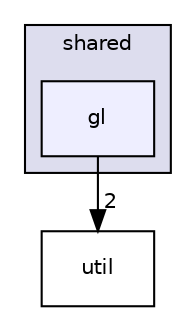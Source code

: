 digraph "ssl-vision/src/shared/gl" {
  compound=true
  node [ fontsize="10", fontname="Helvetica"];
  edge [ labelfontsize="10", labelfontname="Helvetica"];
  subgraph clusterdir_8c4c3cdfe414cdc54b23897da338c646 {
    graph [ bgcolor="#ddddee", pencolor="black", label="shared" fontname="Helvetica", fontsize="10", URL="dir_8c4c3cdfe414cdc54b23897da338c646.html"]
  dir_c8849dca1c6e185ee5c32d2bd4323ba5 [shape=box, label="gl", style="filled", fillcolor="#eeeeff", pencolor="black", URL="dir_c8849dca1c6e185ee5c32d2bd4323ba5.html"];
  }
  dir_437a99f883a7e1ee8b669e4e6d1454dd [shape=box label="util" URL="dir_437a99f883a7e1ee8b669e4e6d1454dd.html"];
  dir_c8849dca1c6e185ee5c32d2bd4323ba5->dir_437a99f883a7e1ee8b669e4e6d1454dd [headlabel="2", labeldistance=1.5 headhref="dir_000073_000074.html"];
}
